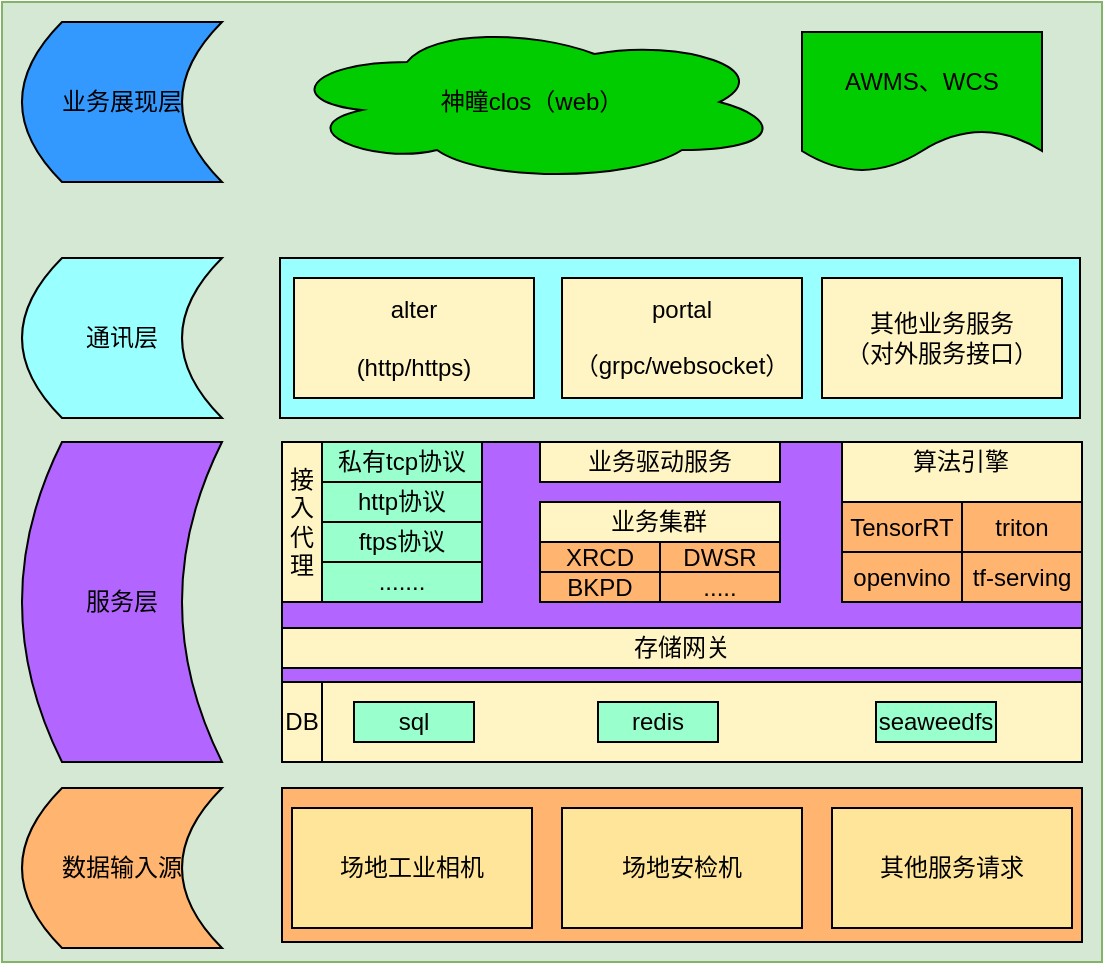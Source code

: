 <mxfile version="14.2.9" type="github">
  <diagram id="wFE0QG_FPsp0jaGvCLVb" name="Page-1">
    <mxGraphModel dx="443" dy="1417" grid="1" gridSize="10" guides="1" tooltips="1" connect="1" arrows="1" fold="1" page="1" pageScale="1" pageWidth="850" pageHeight="1100" math="0" shadow="0">
      <root>
        <mxCell id="0" />
        <mxCell id="1" parent="0" />
        <mxCell id="Ps379T2DEMAQOAS2OMpo-91" value="" style="rounded=0;whiteSpace=wrap;html=1;labelBackgroundColor=none;fillColor=#d5e8d4;strokeColor=#82b366;" vertex="1" parent="1">
          <mxGeometry x="180" y="-1000" width="550" height="480" as="geometry" />
        </mxCell>
        <mxCell id="Ps379T2DEMAQOAS2OMpo-132" value="业务展现层" style="shape=dataStorage;whiteSpace=wrap;html=1;fixedSize=1;fillColor=#3399FF;" vertex="1" parent="1">
          <mxGeometry x="190" y="-990" width="100" height="80" as="geometry" />
        </mxCell>
        <mxCell id="Ps379T2DEMAQOAS2OMpo-133" value="通讯层" style="shape=dataStorage;whiteSpace=wrap;html=1;fixedSize=1;fillColor=#99FFFF;" vertex="1" parent="1">
          <mxGeometry x="190" y="-872" width="100" height="80" as="geometry" />
        </mxCell>
        <mxCell id="Ps379T2DEMAQOAS2OMpo-134" value="服务层" style="shape=dataStorage;whiteSpace=wrap;html=1;fixedSize=1;fillColor=#B266FF;" vertex="1" parent="1">
          <mxGeometry x="190" y="-780" width="100" height="160" as="geometry" />
        </mxCell>
        <mxCell id="Ps379T2DEMAQOAS2OMpo-135" value="数据输入源" style="shape=dataStorage;whiteSpace=wrap;html=1;fixedSize=1;fillColor=#FFB570;" vertex="1" parent="1">
          <mxGeometry x="190" y="-607" width="100" height="80" as="geometry" />
        </mxCell>
        <mxCell id="Ps379T2DEMAQOAS2OMpo-136" value="神瞳clos（web）" style="ellipse;shape=cloud;whiteSpace=wrap;html=1;fontSize=12;fillColor=#00CC00;" vertex="1" parent="1">
          <mxGeometry x="320" y="-990" width="250" height="80" as="geometry" />
        </mxCell>
        <mxCell id="Ps379T2DEMAQOAS2OMpo-137" value="" style="rounded=0;whiteSpace=wrap;html=1;fontSize=12;fillColor=#99FFFF;" vertex="1" parent="1">
          <mxGeometry x="319" y="-872" width="400" height="80" as="geometry" />
        </mxCell>
        <mxCell id="Ps379T2DEMAQOAS2OMpo-138" value="&lt;span&gt;alter&lt;/span&gt;&lt;br&gt;&lt;br&gt;&lt;span&gt;(http/https)&lt;/span&gt;" style="rounded=0;whiteSpace=wrap;html=1;fontSize=12;fillColor=#FFF4C3;" vertex="1" parent="1">
          <mxGeometry x="326" y="-862" width="120" height="60" as="geometry" />
        </mxCell>
        <mxCell id="Ps379T2DEMAQOAS2OMpo-139" value="&lt;p style=&quot;line-height: 15.6px&quot;&gt;portal&lt;/p&gt;&lt;p style=&quot;line-height: 15.6px&quot;&gt;（grpc/websocket）&lt;/p&gt;" style="rounded=0;whiteSpace=wrap;html=1;fontSize=12;fillColor=#FFF4C3;" vertex="1" parent="1">
          <mxGeometry x="460" y="-862" width="120" height="60" as="geometry" />
        </mxCell>
        <mxCell id="Ps379T2DEMAQOAS2OMpo-140" value="其他业务服务&lt;br&gt;（对外服务接口）" style="rounded=0;whiteSpace=wrap;html=1;fontSize=12;fillColor=#FFF4C3;" vertex="1" parent="1">
          <mxGeometry x="590" y="-862" width="120" height="60" as="geometry" />
        </mxCell>
        <mxCell id="Ps379T2DEMAQOAS2OMpo-141" value="" style="rounded=0;whiteSpace=wrap;html=1;labelBackgroundColor=#33FF99;fillColor=#B266FF;" vertex="1" parent="1">
          <mxGeometry x="320" y="-780" width="400" height="160" as="geometry" />
        </mxCell>
        <mxCell id="Ps379T2DEMAQOAS2OMpo-142" value="" style="rounded=0;whiteSpace=wrap;html=1;fillColor=#FFF4C3;" vertex="1" parent="1">
          <mxGeometry x="320" y="-660" width="400" height="40" as="geometry" />
        </mxCell>
        <mxCell id="Ps379T2DEMAQOAS2OMpo-143" value="sql" style="rounded=0;whiteSpace=wrap;html=1;fillColor=#99FFCC;" vertex="1" parent="1">
          <mxGeometry x="356" y="-650" width="60" height="20" as="geometry" />
        </mxCell>
        <mxCell id="Ps379T2DEMAQOAS2OMpo-144" value="DB" style="rounded=0;whiteSpace=wrap;html=1;fillColor=#FFF4C3;" vertex="1" parent="1">
          <mxGeometry x="320" y="-660" width="20" height="40" as="geometry" />
        </mxCell>
        <mxCell id="Ps379T2DEMAQOAS2OMpo-145" value="redis" style="rounded=0;whiteSpace=wrap;html=1;fillColor=#99FFCC;" vertex="1" parent="1">
          <mxGeometry x="478" y="-650" width="60" height="20" as="geometry" />
        </mxCell>
        <mxCell id="Ps379T2DEMAQOAS2OMpo-146" value="seaweedfs" style="rounded=0;whiteSpace=wrap;html=1;fillColor=#99FFCC;" vertex="1" parent="1">
          <mxGeometry x="617" y="-650" width="60" height="20" as="geometry" />
        </mxCell>
        <mxCell id="Ps379T2DEMAQOAS2OMpo-147" value="" style="rounded=0;whiteSpace=wrap;html=1;fontSize=12;" vertex="1" parent="1">
          <mxGeometry x="320" y="-780" width="100" height="80" as="geometry" />
        </mxCell>
        <mxCell id="Ps379T2DEMAQOAS2OMpo-148" value="接入代理" style="rounded=0;whiteSpace=wrap;html=1;fontSize=12;fillColor=#FFF4C3;" vertex="1" parent="1">
          <mxGeometry x="320" y="-780" width="20" height="80" as="geometry" />
        </mxCell>
        <mxCell id="Ps379T2DEMAQOAS2OMpo-149" value="私有tcp协议" style="rounded=0;whiteSpace=wrap;html=1;fontSize=12;fillColor=#99FFCC;" vertex="1" parent="1">
          <mxGeometry x="340" y="-780" width="80" height="20" as="geometry" />
        </mxCell>
        <mxCell id="Ps379T2DEMAQOAS2OMpo-150" value="http协议" style="rounded=0;whiteSpace=wrap;html=1;fontSize=12;fillColor=#99FFCC;" vertex="1" parent="1">
          <mxGeometry x="340" y="-760" width="80" height="20" as="geometry" />
        </mxCell>
        <mxCell id="Ps379T2DEMAQOAS2OMpo-151" value="ftps协议" style="rounded=0;whiteSpace=wrap;html=1;fontSize=12;fillColor=#99FFCC;" vertex="1" parent="1">
          <mxGeometry x="340" y="-740" width="80" height="20" as="geometry" />
        </mxCell>
        <mxCell id="Ps379T2DEMAQOAS2OMpo-152" value="......." style="rounded=0;whiteSpace=wrap;html=1;fontSize=12;fillColor=#99FFCC;" vertex="1" parent="1">
          <mxGeometry x="340" y="-720" width="80" height="20" as="geometry" />
        </mxCell>
        <mxCell id="Ps379T2DEMAQOAS2OMpo-153" value="业务驱动服务" style="rounded=0;whiteSpace=wrap;html=1;fontSize=12;fillColor=#FFF4C3;" vertex="1" parent="1">
          <mxGeometry x="449" y="-780" width="120" height="20" as="geometry" />
        </mxCell>
        <mxCell id="Ps379T2DEMAQOAS2OMpo-154" value="" style="rounded=0;whiteSpace=wrap;html=1;fontSize=12;align=center;fillColor=#FFF4C3;" vertex="1" parent="1">
          <mxGeometry x="449" y="-750" width="120" height="50" as="geometry" />
        </mxCell>
        <mxCell id="Ps379T2DEMAQOAS2OMpo-155" value="&lt;span&gt;业务集群&lt;/span&gt;" style="text;html=1;align=center;verticalAlign=middle;resizable=0;points=[];autosize=1;fontSize=12;" vertex="1" parent="1">
          <mxGeometry x="478" y="-750" width="60" height="20" as="geometry" />
        </mxCell>
        <mxCell id="Ps379T2DEMAQOAS2OMpo-156" value="XRCD" style="rounded=0;whiteSpace=wrap;html=1;fontSize=12;fillColor=#FFB570;" vertex="1" parent="1">
          <mxGeometry x="449" y="-730" width="60" height="15" as="geometry" />
        </mxCell>
        <mxCell id="Ps379T2DEMAQOAS2OMpo-157" value="DWSR" style="rounded=0;whiteSpace=wrap;html=1;fontSize=12;fillColor=#FFB570;" vertex="1" parent="1">
          <mxGeometry x="509" y="-730" width="60" height="15" as="geometry" />
        </mxCell>
        <mxCell id="Ps379T2DEMAQOAS2OMpo-158" value="BKPD" style="rounded=0;whiteSpace=wrap;html=1;fontSize=12;fillColor=#FFB570;" vertex="1" parent="1">
          <mxGeometry x="449" y="-715" width="60" height="15" as="geometry" />
        </mxCell>
        <mxCell id="Ps379T2DEMAQOAS2OMpo-159" value="....." style="rounded=0;whiteSpace=wrap;html=1;fontSize=12;fillColor=#FFB570;" vertex="1" parent="1">
          <mxGeometry x="509" y="-715" width="60" height="15" as="geometry" />
        </mxCell>
        <mxCell id="Ps379T2DEMAQOAS2OMpo-160" value="" style="rounded=0;whiteSpace=wrap;html=1;fontSize=12;fillColor=#FFF4C3;" vertex="1" parent="1">
          <mxGeometry x="600" y="-780" width="120" height="80" as="geometry" />
        </mxCell>
        <mxCell id="Ps379T2DEMAQOAS2OMpo-161" value="&lt;span&gt;算法引擎&lt;/span&gt;" style="text;html=1;align=center;verticalAlign=middle;resizable=0;points=[];autosize=1;fontSize=12;" vertex="1" parent="1">
          <mxGeometry x="629" y="-780" width="60" height="20" as="geometry" />
        </mxCell>
        <mxCell id="Ps379T2DEMAQOAS2OMpo-162" value="openvino" style="rounded=0;whiteSpace=wrap;html=1;fontSize=12;fillColor=#FFB570;" vertex="1" parent="1">
          <mxGeometry x="600" y="-725" width="60" height="25" as="geometry" />
        </mxCell>
        <mxCell id="Ps379T2DEMAQOAS2OMpo-163" value="tf-serving" style="rounded=0;whiteSpace=wrap;html=1;fontSize=12;fillColor=#FFB570;" vertex="1" parent="1">
          <mxGeometry x="660" y="-725" width="60" height="25" as="geometry" />
        </mxCell>
        <mxCell id="Ps379T2DEMAQOAS2OMpo-164" value="TensorRT" style="rounded=0;whiteSpace=wrap;html=1;fontSize=12;fillColor=#FFB570;" vertex="1" parent="1">
          <mxGeometry x="600" y="-750" width="60" height="25" as="geometry" />
        </mxCell>
        <mxCell id="Ps379T2DEMAQOAS2OMpo-165" value="triton" style="rounded=0;whiteSpace=wrap;html=1;fontSize=12;fillColor=#FFB570;" vertex="1" parent="1">
          <mxGeometry x="660" y="-750" width="60" height="25" as="geometry" />
        </mxCell>
        <mxCell id="Ps379T2DEMAQOAS2OMpo-166" value="存储网关" style="rounded=0;whiteSpace=wrap;html=1;fontSize=12;fillColor=#FFF4C3;" vertex="1" parent="1">
          <mxGeometry x="320" y="-687" width="400" height="20" as="geometry" />
        </mxCell>
        <mxCell id="Ps379T2DEMAQOAS2OMpo-167" value="" style="rounded=0;whiteSpace=wrap;html=1;labelBackgroundColor=#33FF99;fillColor=#FFB570;" vertex="1" parent="1">
          <mxGeometry x="320" y="-607" width="400" height="77" as="geometry" />
        </mxCell>
        <mxCell id="Ps379T2DEMAQOAS2OMpo-168" value="场地工业相机" style="rounded=0;whiteSpace=wrap;html=1;fontSize=12;fillColor=#FFE599;" vertex="1" parent="1">
          <mxGeometry x="325" y="-597" width="120" height="60" as="geometry" />
        </mxCell>
        <mxCell id="Ps379T2DEMAQOAS2OMpo-169" value="场地安检机" style="rounded=0;whiteSpace=wrap;html=1;fontSize=12;fillColor=#FFE599;" vertex="1" parent="1">
          <mxGeometry x="460" y="-597" width="120" height="60" as="geometry" />
        </mxCell>
        <mxCell id="Ps379T2DEMAQOAS2OMpo-170" value="其他服务请求" style="rounded=0;whiteSpace=wrap;html=1;fontSize=12;fillColor=#FFE599;" vertex="1" parent="1">
          <mxGeometry x="595" y="-597" width="120" height="60" as="geometry" />
        </mxCell>
        <mxCell id="Ps379T2DEMAQOAS2OMpo-171" value="AWMS、WCS" style="shape=document;whiteSpace=wrap;html=1;boundedLbl=1;rounded=0;labelBackgroundColor=none;fillColor=#00CC00;" vertex="1" parent="1">
          <mxGeometry x="580" y="-985" width="120" height="70" as="geometry" />
        </mxCell>
      </root>
    </mxGraphModel>
  </diagram>
</mxfile>
